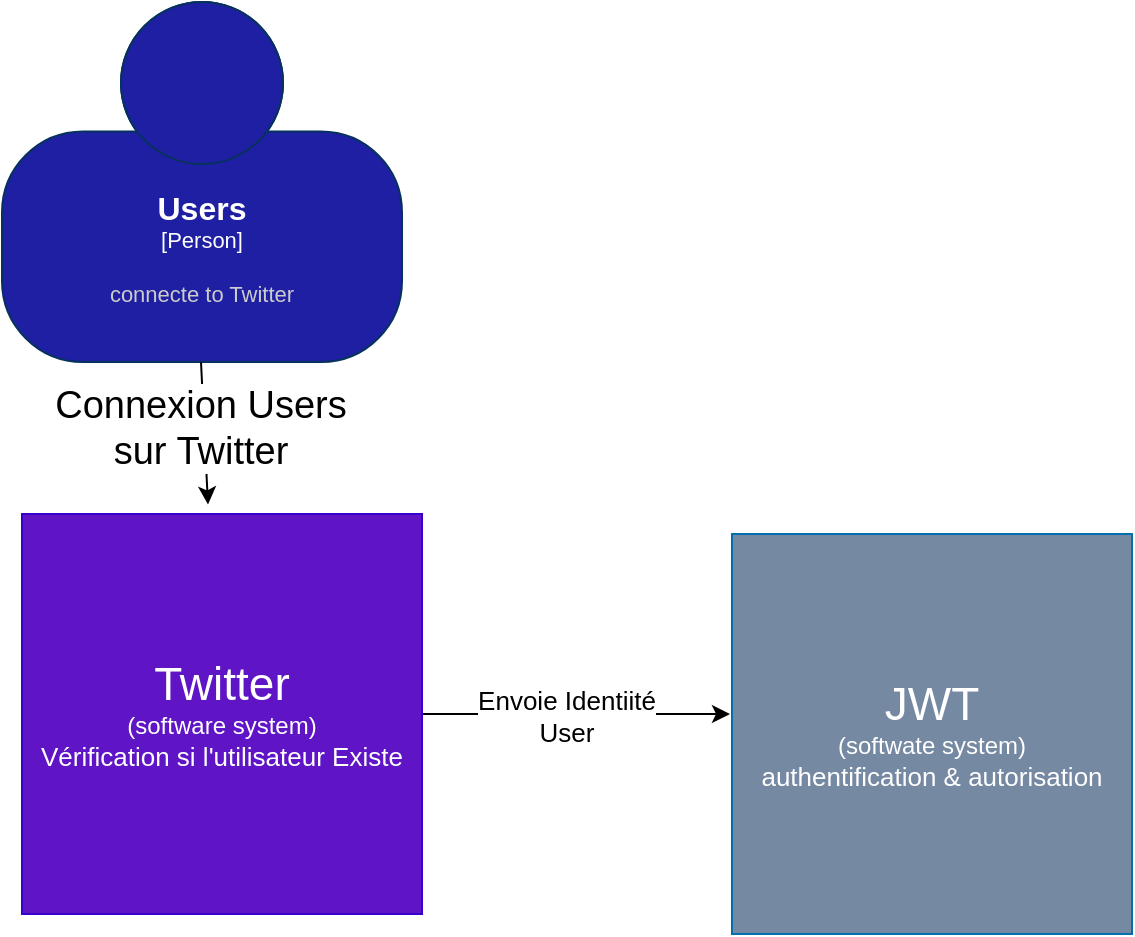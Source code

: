 <mxfile version="23.1.1" type="github" pages="4">
  <diagram name="Context" id="UzFTx2yavQ5M15LHR8bz">
    <mxGraphModel dx="1420" dy="819" grid="1" gridSize="10" guides="1" tooltips="1" connect="1" arrows="1" fold="1" page="1" pageScale="1" pageWidth="827" pageHeight="1169" math="0" shadow="0">
      <root>
        <mxCell id="0" />
        <mxCell id="1" parent="0" />
        <object placeholders="1" c4Name="Users" c4Type="Person" c4Description="connecte to Twitter" label="&lt;font style=&quot;font-size: 16px&quot;&gt;&lt;b&gt;%c4Name%&lt;/b&gt;&lt;/font&gt;&lt;div&gt;[%c4Type%]&lt;/div&gt;&lt;br&gt;&lt;div&gt;&lt;font style=&quot;font-size: 11px&quot;&gt;&lt;font color=&quot;#cccccc&quot;&gt;%c4Description%&lt;/font&gt;&lt;/div&gt;" id="jwU-6gkFUe0PNRM7pe_o-1">
          <mxCell style="html=1;fontSize=11;dashed=0;whiteSpace=wrap;fillColor=#1f1fa3;strokeColor=#06315C;fontColor=#ffffff;shape=mxgraph.c4.person2;align=center;metaEdit=1;points=[[0.5,0,0],[1,0.5,0],[1,0.75,0],[0.75,1,0],[0.5,1,0],[0.25,1,0],[0,0.75,0],[0,0.5,0]];resizable=0;" parent="1" vertex="1">
            <mxGeometry x="235" y="44" width="200" height="180" as="geometry" />
          </mxCell>
        </object>
        <mxCell id="uugxL2xOo_f1eSCkZ4D2-1" value="" style="endArrow=classic;html=1;rounded=0;entryX=0.465;entryY=-0.024;entryDx=0;entryDy=0;entryPerimeter=0;" parent="1" target="uugxL2xOo_f1eSCkZ4D2-2" edge="1">
          <mxGeometry width="50" height="50" relative="1" as="geometry">
            <mxPoint x="334.5" y="224" as="sourcePoint" />
            <mxPoint x="334.5" y="284" as="targetPoint" />
          </mxGeometry>
        </mxCell>
        <mxCell id="08z4BThkK0D08pNUD39y-1" value="Connexion Users &lt;br&gt;sur Twitter" style="edgeLabel;html=1;align=center;verticalAlign=middle;resizable=0;points=[];fontSize=19;" vertex="1" connectable="0" parent="uugxL2xOo_f1eSCkZ4D2-1">
          <mxGeometry x="-0.078" y="-2" relative="1" as="geometry">
            <mxPoint as="offset" />
          </mxGeometry>
        </mxCell>
        <mxCell id="08z4BThkK0D08pNUD39y-3" style="edgeStyle=orthogonalEdgeStyle;rounded=0;orthogonalLoop=1;jettySize=auto;html=1;" edge="1" parent="1">
          <mxGeometry relative="1" as="geometry">
            <mxPoint x="599.0" y="400" as="targetPoint" />
            <mxPoint x="444.0" y="400" as="sourcePoint" />
          </mxGeometry>
        </mxCell>
        <mxCell id="08z4BThkK0D08pNUD39y-8" value="&lt;font style=&quot;font-size: 13px;&quot;&gt;Envoie Identiité&lt;br&gt;User&lt;/font&gt;" style="edgeLabel;html=1;align=center;verticalAlign=middle;resizable=0;points=[];" vertex="1" connectable="0" parent="08z4BThkK0D08pNUD39y-3">
          <mxGeometry x="-0.056" y="-1" relative="1" as="geometry">
            <mxPoint as="offset" />
          </mxGeometry>
        </mxCell>
        <mxCell id="uugxL2xOo_f1eSCkZ4D2-2" value="&lt;font style=&quot;&quot;&gt;&lt;span style=&quot;font-size: 23px;&quot;&gt;Twitter&lt;br&gt;&lt;/span&gt;(software system)&lt;br&gt;&lt;font style=&quot;font-size: 13px;&quot;&gt;Vérification si l&#39;utilisateur Existe&lt;/font&gt;&lt;br&gt;&lt;/font&gt;" style="whiteSpace=wrap;html=1;aspect=fixed;fillColor=#5f15c6;strokeColor=#3700CC;fontColor=#ffffff;" parent="1" vertex="1">
          <mxGeometry x="245" y="300" width="200" height="200" as="geometry" />
        </mxCell>
        <mxCell id="uugxL2xOo_f1eSCkZ4D2-5" value="&lt;font style=&quot;&quot;&gt;&lt;span style=&quot;font-size: 23px;&quot;&gt;JWT&lt;br&gt;&lt;/span&gt;(softwate system)&lt;br&gt;&lt;font style=&quot;font-size: 13px;&quot;&gt;authentification &amp;amp; autorisation&lt;/font&gt;&lt;br&gt;&lt;/font&gt;" style="whiteSpace=wrap;html=1;aspect=fixed;fillColor=#7689A3;strokeColor=#006EAF;fontColor=#ffffff;" parent="1" vertex="1">
          <mxGeometry x="600" y="310" width="200" height="200" as="geometry" />
        </mxCell>
      </root>
    </mxGraphModel>
  </diagram>
  <diagram id="VpnFodK670W0x09_DOu9" name="container">
    <mxGraphModel dx="1176" dy="1843" grid="1" gridSize="10" guides="1" tooltips="1" connect="1" arrows="1" fold="1" page="1" pageScale="1" pageWidth="827" pageHeight="1169" math="0" shadow="0">
      <root>
        <mxCell id="0" />
        <mxCell id="1" parent="0" />
        <object placeholders="1" c4Name="Users" c4Type="Person" c4Description="connecte to Twitter" label="&lt;font style=&quot;font-size: 16px&quot;&gt;&lt;b&gt;%c4Name%&lt;/b&gt;&lt;/font&gt;&lt;div&gt;[%c4Type%]&lt;/div&gt;&lt;br&gt;&lt;div&gt;&lt;font style=&quot;font-size: 11px&quot;&gt;&lt;font color=&quot;#cccccc&quot;&gt;%c4Description%&lt;/font&gt;&lt;/div&gt;" id="vQpPhh-HO81rdAJNLnWG-1">
          <mxCell style="html=1;fontSize=11;dashed=0;whiteSpace=wrap;fillColor=#1f1fa3;strokeColor=#06315C;fontColor=#ffffff;shape=mxgraph.c4.person2;align=center;metaEdit=1;points=[[0.5,0,0],[1,0.5,0],[1,0.75,0],[0.75,1,0],[0.5,1,0],[0.25,1,0],[0,0.75,0],[0,0.5,0]];resizable=0;" vertex="1" parent="1">
            <mxGeometry x="520" y="-210" width="200" height="180" as="geometry" />
          </mxCell>
        </object>
        <object placeholders="1" c4Name="JWT" c4Type="Software System" c4Description="authentification &amp; autorisation" label="&lt;font style=&quot;font-size: 15px;&quot;&gt;&lt;b style=&quot;font-size: 15px;&quot;&gt;%c4Name%&lt;/b&gt;&lt;/font&gt;&lt;div style=&quot;font-size: 15px;&quot;&gt;[%c4Type%]&lt;/div&gt;&lt;br style=&quot;font-size: 15px;&quot;&gt;&lt;div style=&quot;font-size: 15px;&quot;&gt;&lt;font style=&quot;font-size: 15px;&quot;&gt;&lt;font color=&quot;#cccccc&quot; style=&quot;font-size: 15px;&quot;&gt;%c4Description%&lt;/font&gt;&lt;/font&gt;&lt;/div&gt;" id="-kxuoqt6uQjHK6JGXjZ8-11">
          <mxCell style="rounded=1;whiteSpace=wrap;html=1;labelBackgroundColor=none;fillColor=#8C8496;fontColor=#ffffff;align=center;arcSize=0;strokeColor=#736782;metaEdit=1;resizable=0;points=[[0.25,0,0],[0.5,0,0],[0.75,0,0],[1,0.25,0],[1,0.5,0],[1,0.75,0],[0.75,1,0],[0.5,1,0],[0.25,1,0],[0,0.75,0],[0,0.5,0],[0,0.25,0]];fontSize=15;" vertex="1" parent="1">
            <mxGeometry x="1199" y="380" width="240" height="120" as="geometry" />
          </mxCell>
        </object>
        <object placeholders="1" c4Name="System name" c4Type="SystemScopeBoundary" c4Application="Software System" label="&lt;font style=&quot;font-size: 16px&quot;&gt;&lt;b&gt;&lt;div style=&quot;text-align: left&quot;&gt;%c4Name%&lt;/div&gt;&lt;/b&gt;&lt;/font&gt;&lt;div style=&quot;text-align: left&quot;&gt;[%c4Application%]&lt;/div&gt;" id="-kxuoqt6uQjHK6JGXjZ8-13">
          <mxCell style="rounded=1;fontSize=11;whiteSpace=wrap;html=1;dashed=1;arcSize=20;fillColor=none;strokeColor=#666666;fontColor=#333333;labelBackgroundColor=none;align=left;verticalAlign=bottom;labelBorderColor=none;spacingTop=0;spacing=10;dashPattern=8 4;metaEdit=1;rotatable=0;perimeter=rectanglePerimeter;noLabel=0;labelPadding=0;allowArrows=0;connectable=0;expand=0;recursiveResize=0;editable=1;pointerEvents=0;absoluteArcSize=1;points=[[0.25,0,0],[0.5,0,0],[0.75,0,0],[1,0.25,0],[1,0.5,0],[1,0.75,0],[0.75,1,0],[0.5,1,0],[0.25,1,0],[0,0.75,0],[0,0.5,0],[0,0.25,0]];" vertex="1" parent="1">
            <mxGeometry x="10" y="340" width="920" height="410" as="geometry" />
          </mxCell>
        </object>
        <object placeholders="1" c4Name="WEB APPLICATION" c4Type="Container" c4Technology="React js and spring mvc" c4Description="Vérification si l&#39;utilisateur Existe" label="&lt;font style=&quot;font-size: 16px&quot;&gt;&lt;b&gt;%c4Name%&lt;/b&gt;&lt;/font&gt;&lt;div&gt;[%c4Type%: %c4Technology%]&lt;/div&gt;&lt;br&gt;&lt;div&gt;&lt;font style=&quot;font-size: 11px&quot;&gt;&lt;font color=&quot;#E6E6E6&quot;&gt;%c4Description%&lt;/font&gt;&lt;/div&gt;" id="-kxuoqt6uQjHK6JGXjZ8-14">
          <mxCell style="rounded=1;whiteSpace=wrap;html=1;fontSize=11;labelBackgroundColor=none;fillColor=#23A2D9;fontColor=#ffffff;align=center;arcSize=0;strokeColor=#0E7DAD;metaEdit=1;resizable=0;points=[[0.25,0,0],[0.5,0,0],[0.75,0,0],[1,0.25,0],[1,0.5,0],[1,0.75,0],[0.75,1,0],[0.5,1,0],[0.25,1,0],[0,0.75,0],[0,0.5,0],[0,0.25,0]];" vertex="1" parent="1">
            <mxGeometry x="50" y="370" width="240" height="120" as="geometry" />
          </mxCell>
        </object>
        <object placeholders="1" c4Type="Single-Page-Application" c4Container="Container" c4Technology="e.g. JavaScript, Angular etc." c4Description="Description of web browser container role/responsibility." label="&lt;font style=&quot;font-size: 16px&quot;&gt;&lt;b&gt;%c4Type%&lt;/b&gt;&lt;/font&gt;&lt;div&gt;[%c4Container%:&amp;nbsp;%c4Technology%]&lt;/div&gt;&lt;br&gt;&lt;div&gt;&lt;font style=&quot;font-size: 11px&quot;&gt;&lt;font color=&quot;#E6E6E6&quot;&gt;%c4Description%&lt;/font&gt;&lt;/div&gt;" id="-kxuoqt6uQjHK6JGXjZ8-15">
          <mxCell style="shape=mxgraph.c4.webBrowserContainer2;whiteSpace=wrap;html=1;boundedLbl=1;rounded=0;labelBackgroundColor=none;strokeColor=#118ACD;fillColor=#23A2D9;strokeColor=#118ACD;strokeColor2=#0E7DAD;fontSize=12;fontColor=#ffffff;align=center;metaEdit=1;points=[[0.5,0,0],[1,0.25,0],[1,0.5,0],[1,0.75,0],[0.5,1,0],[0,0.75,0],[0,0.5,0],[0,0.25,0]];resizable=0;" vertex="1" parent="1">
            <mxGeometry x="330" y="360" width="240" height="160" as="geometry" />
          </mxCell>
        </object>
        <object placeholders="1" c4Type="Data Base" c4Container="Container" c4Technology="e.g. Oracle Database 12" c4Description="Description of storage type container role/responsibility." label="&lt;font style=&quot;font-size: 16px&quot;&gt;&lt;b&gt;%c4Type%&lt;/b&gt;&lt;/font&gt;&lt;div&gt;[%c4Container%:&amp;nbsp;%c4Technology%]&lt;/div&gt;&lt;br&gt;&lt;div&gt;&lt;font style=&quot;font-size: 11px&quot;&gt;&lt;font color=&quot;#E6E6E6&quot;&gt;%c4Description%&lt;/font&gt;&lt;/div&gt;" id="-kxuoqt6uQjHK6JGXjZ8-17">
          <mxCell style="shape=cylinder3;size=15;whiteSpace=wrap;html=1;boundedLbl=1;rounded=0;labelBackgroundColor=none;fillColor=#23A2D9;fontSize=12;fontColor=#ffffff;align=center;strokeColor=#0E7DAD;metaEdit=1;points=[[0.5,0,0],[1,0.25,0],[1,0.5,0],[1,0.75,0],[0.5,1,0],[0,0.75,0],[0,0.5,0],[0,0.25,0]];resizable=0;" vertex="1" parent="1">
            <mxGeometry x="40" y="585" width="240" height="120" as="geometry" />
          </mxCell>
        </object>
        <object placeholders="1" c4Type="Mobile App" c4Container="Container" c4Technology="e.g. JavaScript, Angular etc." c4Description="Description of web browser container role/responsibility." label="&lt;font style=&quot;font-size: 16px&quot;&gt;&lt;b&gt;%c4Type%&lt;/b&gt;&lt;/font&gt;&lt;div&gt;[%c4Container%:&amp;nbsp;%c4Technology%]&lt;/div&gt;&lt;br&gt;&lt;div&gt;&lt;font style=&quot;font-size: 11px&quot;&gt;&lt;font color=&quot;#E6E6E6&quot;&gt;%c4Description%&lt;/font&gt;&lt;/div&gt;" id="-kxuoqt6uQjHK6JGXjZ8-19">
          <mxCell style="shape=mxgraph.c4.webBrowserContainer2;whiteSpace=wrap;html=1;boundedLbl=1;rounded=0;labelBackgroundColor=none;strokeColor=#118ACD;fillColor=#23A2D9;strokeColor=#118ACD;strokeColor2=#0E7DAD;fontSize=12;fontColor=#ffffff;align=center;metaEdit=1;points=[[0.5,0,0],[1,0.25,0],[1,0.5,0],[1,0.75,0],[0.5,1,0],[0,0.75,0],[0,0.5,0],[0,0.25,0]];resizable=0;" vertex="1" parent="1">
            <mxGeometry x="620" y="360" width="240" height="160" as="geometry" />
          </mxCell>
        </object>
        <mxCell id="VCni8Km4pn4yUKT4Ydva-8" value="" style="endArrow=none;html=1;rounded=0;entryX=0.458;entryY=0.083;entryDx=0;entryDy=0;entryPerimeter=0;endFill=0;dashed=1;dashPattern=8 8;" edge="1" parent="1" source="vQpPhh-HO81rdAJNLnWG-1" target="-kxuoqt6uQjHK6JGXjZ8-14">
          <mxGeometry width="50" height="50" relative="1" as="geometry">
            <mxPoint x="440" y="90" as="sourcePoint" />
            <mxPoint x="490" y="40" as="targetPoint" />
          </mxGeometry>
        </mxCell>
        <mxCell id="VCni8Km4pn4yUKT4Ydva-9" value="" style="endArrow=none;html=1;rounded=0;exitX=0.25;exitY=1;exitDx=0;exitDy=0;exitPerimeter=0;entryX=0.545;entryY=0.033;entryDx=0;entryDy=0;entryPerimeter=0;endFill=0;dashed=1;dashPattern=8 8;" edge="1" parent="1" source="vQpPhh-HO81rdAJNLnWG-1" target="-kxuoqt6uQjHK6JGXjZ8-15">
          <mxGeometry width="50" height="50" relative="1" as="geometry">
            <mxPoint x="440" y="90" as="sourcePoint" />
            <mxPoint x="490" y="40" as="targetPoint" />
          </mxGeometry>
        </mxCell>
        <mxCell id="VCni8Km4pn4yUKT4Ydva-10" value="" style="endArrow=none;html=1;rounded=0;exitX=0.668;exitY=1.036;exitDx=0;exitDy=0;exitPerimeter=0;entryX=0.5;entryY=0.063;entryDx=0;entryDy=0;entryPerimeter=0;endFill=0;dashed=1;dashPattern=8 8;" edge="1" parent="1" source="vQpPhh-HO81rdAJNLnWG-1" target="-kxuoqt6uQjHK6JGXjZ8-19">
          <mxGeometry width="50" height="50" relative="1" as="geometry">
            <mxPoint x="440" y="90" as="sourcePoint" />
            <mxPoint x="490" y="40" as="targetPoint" />
          </mxGeometry>
        </mxCell>
      </root>
    </mxGraphModel>
  </diagram>
  <diagram id="W9NVEYFs-IJxaR5nbtQ2" name="composant">
    <mxGraphModel dx="994" dy="573" grid="1" gridSize="10" guides="1" tooltips="1" connect="1" arrows="1" fold="1" page="1" pageScale="1" pageWidth="827" pageHeight="1169" math="0" shadow="0">
      <root>
        <mxCell id="0" />
        <mxCell id="1" parent="0" />
      </root>
    </mxGraphModel>
  </diagram>
  <diagram id="FNJYwERDZlNyFsi6tvYU" name="code">
    <mxGraphModel dx="1364" dy="759" grid="1" gridSize="10" guides="1" tooltips="1" connect="1" arrows="1" fold="1" page="1" pageScale="1" pageWidth="827" pageHeight="1169" math="0" shadow="0">
      <root>
        <mxCell id="0" />
        <mxCell id="1" parent="0" />
        <object placeholders="1" c4Name="Person name" c4Type="Person" c4Description="Description of person." label="&lt;font style=&quot;font-size: 16px&quot;&gt;&lt;b&gt;%c4Name%&lt;/b&gt;&lt;/font&gt;&lt;div&gt;[%c4Type%]&lt;/div&gt;&lt;br&gt;&lt;div&gt;&lt;font style=&quot;font-size: 11px&quot;&gt;&lt;font color=&quot;#cccccc&quot;&gt;%c4Description%&lt;/font&gt;&lt;/div&gt;" id="fFudsxGQU-FykIs7FFjz-2">
          <mxCell style="html=1;fontSize=11;dashed=0;whiteSpace=wrap;fillColor=#083F75;strokeColor=#06315C;fontColor=#ffffff;shape=mxgraph.c4.person2;align=center;metaEdit=1;points=[[0.5,0,0],[1,0.5,0],[1,0.75,0],[0.75,1,0],[0.5,1,0],[0.25,1,0],[0,0.75,0],[0,0.5,0]];resizable=0;" vertex="1" parent="1">
            <mxGeometry x="280" y="90" width="200" height="180" as="geometry" />
          </mxCell>
        </object>
      </root>
    </mxGraphModel>
  </diagram>
</mxfile>
